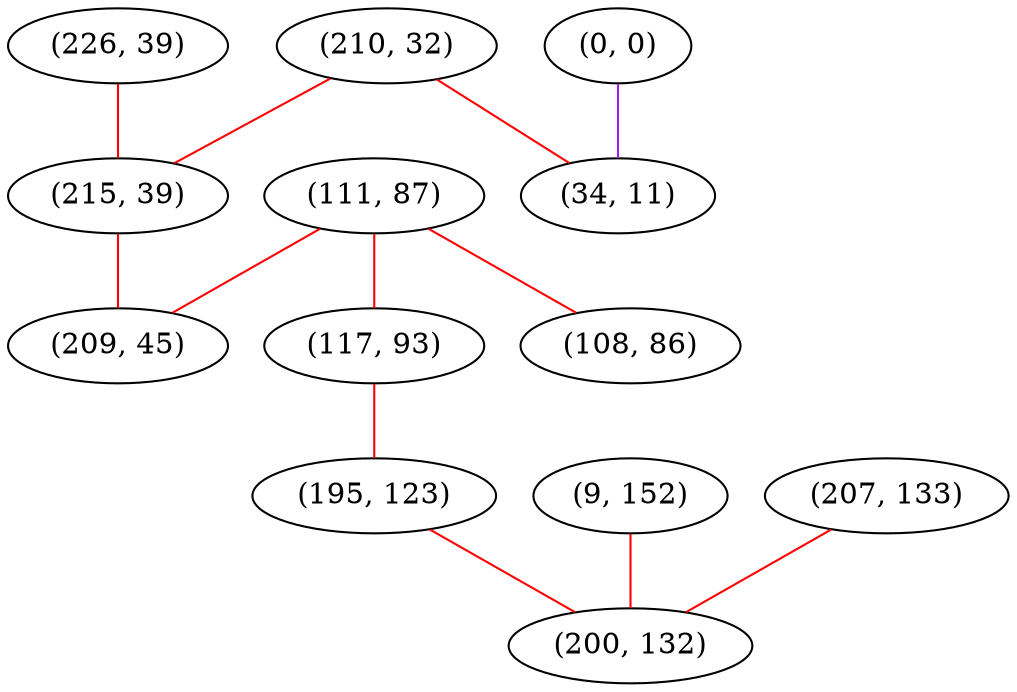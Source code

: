 graph "" {
"(226, 39)";
"(210, 32)";
"(0, 0)";
"(111, 87)";
"(34, 11)";
"(117, 93)";
"(108, 86)";
"(215, 39)";
"(209, 45)";
"(9, 152)";
"(207, 133)";
"(195, 123)";
"(200, 132)";
"(226, 39)" -- "(215, 39)"  [color=red, key=0, weight=1];
"(210, 32)" -- "(34, 11)"  [color=red, key=0, weight=1];
"(210, 32)" -- "(215, 39)"  [color=red, key=0, weight=1];
"(0, 0)" -- "(34, 11)"  [color=purple, key=0, weight=4];
"(111, 87)" -- "(209, 45)"  [color=red, key=0, weight=1];
"(111, 87)" -- "(117, 93)"  [color=red, key=0, weight=1];
"(111, 87)" -- "(108, 86)"  [color=red, key=0, weight=1];
"(117, 93)" -- "(195, 123)"  [color=red, key=0, weight=1];
"(215, 39)" -- "(209, 45)"  [color=red, key=0, weight=1];
"(9, 152)" -- "(200, 132)"  [color=red, key=0, weight=1];
"(207, 133)" -- "(200, 132)"  [color=red, key=0, weight=1];
"(195, 123)" -- "(200, 132)"  [color=red, key=0, weight=1];
}
